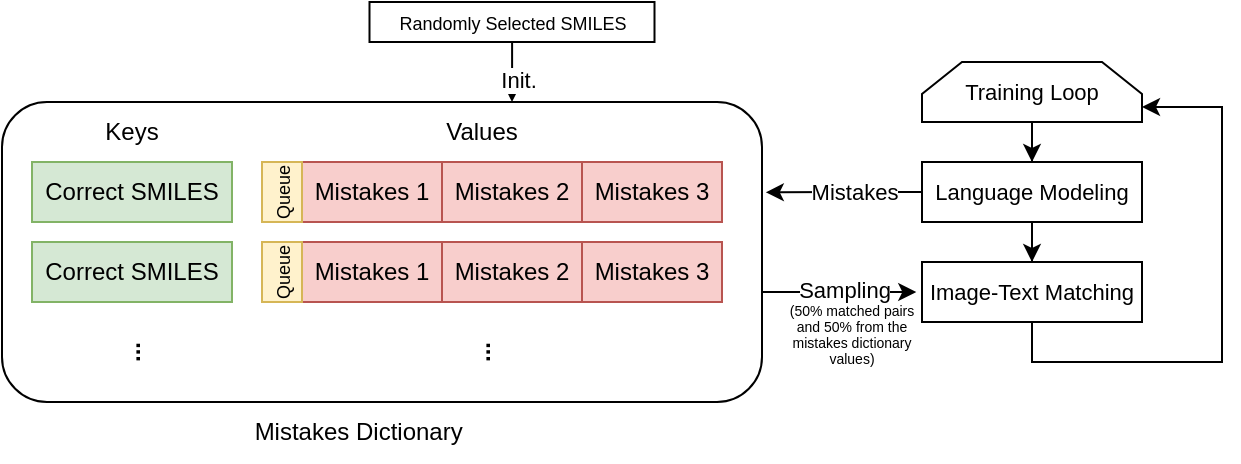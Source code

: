 <mxfile version="24.2.5" type="github">
  <diagram name="Page-1" id="_6pJNJo3M6UCELkx7CFU">
    <mxGraphModel dx="637" dy="377" grid="1" gridSize="10" guides="1" tooltips="1" connect="1" arrows="1" fold="1" page="1" pageScale="1" pageWidth="850" pageHeight="1100" math="0" shadow="0">
      <root>
        <mxCell id="0" />
        <mxCell id="1" parent="0" />
        <mxCell id="gpmFab7sYC8m6S0qKqCX-1" value="" style="rounded=1;whiteSpace=wrap;html=1;" vertex="1" parent="1">
          <mxGeometry x="140" y="200" width="380" height="150" as="geometry" />
        </mxCell>
        <mxCell id="gpmFab7sYC8m6S0qKqCX-2" value="Mistakes Dictionary&amp;nbsp;" style="text;html=1;align=center;verticalAlign=middle;whiteSpace=wrap;rounded=0;" vertex="1" parent="1">
          <mxGeometry x="215" y="350" width="210" height="30" as="geometry" />
        </mxCell>
        <mxCell id="gpmFab7sYC8m6S0qKqCX-3" value="Correct SMILES" style="text;html=1;align=center;verticalAlign=middle;whiteSpace=wrap;rounded=0;fillColor=#d5e8d4;strokeColor=#82b366;" vertex="1" parent="1">
          <mxGeometry x="155" y="230" width="100" height="30" as="geometry" />
        </mxCell>
        <mxCell id="gpmFab7sYC8m6S0qKqCX-9" value="Mistakes 1" style="rounded=0;whiteSpace=wrap;html=1;fillColor=#f8cecc;strokeColor=#b85450;" vertex="1" parent="1">
          <mxGeometry x="290" y="230" width="70" height="30" as="geometry" />
        </mxCell>
        <mxCell id="gpmFab7sYC8m6S0qKqCX-10" value="Mistakes 2" style="rounded=0;whiteSpace=wrap;html=1;fillColor=#f8cecc;strokeColor=#b85450;" vertex="1" parent="1">
          <mxGeometry x="360" y="230" width="70" height="30" as="geometry" />
        </mxCell>
        <mxCell id="gpmFab7sYC8m6S0qKqCX-11" value="Mistakes 3" style="rounded=0;whiteSpace=wrap;html=1;fillColor=#f8cecc;strokeColor=#b85450;" vertex="1" parent="1">
          <mxGeometry x="430" y="230" width="70" height="30" as="geometry" />
        </mxCell>
        <mxCell id="gpmFab7sYC8m6S0qKqCX-13" value="&lt;font style=&quot;font-size: 9px;&quot;&gt;Queue&lt;/font&gt;" style="rounded=0;whiteSpace=wrap;html=1;horizontal=0;fillColor=#fff2cc;strokeColor=#d6b656;" vertex="1" parent="1">
          <mxGeometry x="270" y="230" width="20" height="30" as="geometry" />
        </mxCell>
        <mxCell id="gpmFab7sYC8m6S0qKqCX-14" value="Values" style="text;html=1;align=center;verticalAlign=middle;whiteSpace=wrap;rounded=0;" vertex="1" parent="1">
          <mxGeometry x="350" y="200" width="60" height="30" as="geometry" />
        </mxCell>
        <mxCell id="gpmFab7sYC8m6S0qKqCX-15" value="Keys" style="text;html=1;align=center;verticalAlign=middle;whiteSpace=wrap;rounded=0;" vertex="1" parent="1">
          <mxGeometry x="175" y="200" width="60" height="30" as="geometry" />
        </mxCell>
        <mxCell id="gpmFab7sYC8m6S0qKqCX-16" value="Correct SMILES" style="text;html=1;align=center;verticalAlign=middle;whiteSpace=wrap;rounded=0;fillColor=#d5e8d4;strokeColor=#82b366;" vertex="1" parent="1">
          <mxGeometry x="155" y="270" width="100" height="30" as="geometry" />
        </mxCell>
        <mxCell id="gpmFab7sYC8m6S0qKqCX-17" value="Mistakes 1" style="rounded=0;whiteSpace=wrap;html=1;fillColor=#f8cecc;strokeColor=#b85450;" vertex="1" parent="1">
          <mxGeometry x="290" y="270" width="70" height="30" as="geometry" />
        </mxCell>
        <mxCell id="gpmFab7sYC8m6S0qKqCX-18" value="Mistakes 2" style="rounded=0;whiteSpace=wrap;html=1;fillColor=#f8cecc;strokeColor=#b85450;" vertex="1" parent="1">
          <mxGeometry x="360" y="270" width="70" height="30" as="geometry" />
        </mxCell>
        <mxCell id="gpmFab7sYC8m6S0qKqCX-19" value="Mistakes 3" style="rounded=0;whiteSpace=wrap;html=1;fillColor=#f8cecc;strokeColor=#b85450;" vertex="1" parent="1">
          <mxGeometry x="430" y="270" width="70" height="30" as="geometry" />
        </mxCell>
        <mxCell id="gpmFab7sYC8m6S0qKqCX-20" value="&lt;font style=&quot;font-size: 9px;&quot;&gt;Queue&lt;/font&gt;" style="rounded=0;whiteSpace=wrap;html=1;horizontal=0;fillColor=#fff2cc;strokeColor=#d6b656;" vertex="1" parent="1">
          <mxGeometry x="270" y="270" width="20" height="30" as="geometry" />
        </mxCell>
        <mxCell id="gpmFab7sYC8m6S0qKqCX-22" value="&lt;b&gt;...&lt;/b&gt;" style="text;html=1;align=center;verticalAlign=middle;whiteSpace=wrap;rounded=0;horizontal=0;" vertex="1" parent="1">
          <mxGeometry x="350" y="310" width="60" height="30" as="geometry" />
        </mxCell>
        <mxCell id="gpmFab7sYC8m6S0qKqCX-23" value="&lt;b&gt;...&lt;/b&gt;" style="text;html=1;align=center;verticalAlign=middle;whiteSpace=wrap;rounded=0;horizontal=0;" vertex="1" parent="1">
          <mxGeometry x="175" y="310" width="60" height="30" as="geometry" />
        </mxCell>
        <mxCell id="gpmFab7sYC8m6S0qKqCX-29" style="edgeStyle=orthogonalEdgeStyle;rounded=0;orthogonalLoop=1;jettySize=auto;html=1;entryX=0.5;entryY=0;entryDx=0;entryDy=0;" edge="1" parent="1" source="gpmFab7sYC8m6S0qKqCX-24" target="gpmFab7sYC8m6S0qKqCX-26">
          <mxGeometry relative="1" as="geometry" />
        </mxCell>
        <mxCell id="gpmFab7sYC8m6S0qKqCX-24" value="Training Loop" style="shape=loopLimit;whiteSpace=wrap;html=1;fontSize=11;" vertex="1" parent="1">
          <mxGeometry x="600" y="180" width="110" height="30" as="geometry" />
        </mxCell>
        <mxCell id="gpmFab7sYC8m6S0qKqCX-38" style="edgeStyle=orthogonalEdgeStyle;rounded=0;orthogonalLoop=1;jettySize=auto;html=1;entryX=0.5;entryY=0;entryDx=0;entryDy=0;" edge="1" parent="1" source="gpmFab7sYC8m6S0qKqCX-26" target="gpmFab7sYC8m6S0qKqCX-37">
          <mxGeometry relative="1" as="geometry" />
        </mxCell>
        <mxCell id="gpmFab7sYC8m6S0qKqCX-26" value="&lt;font style=&quot;font-size: 11px;&quot;&gt;Language Modeling&lt;/font&gt;" style="rounded=0;whiteSpace=wrap;html=1;" vertex="1" parent="1">
          <mxGeometry x="600" y="230" width="110" height="30" as="geometry" />
        </mxCell>
        <mxCell id="gpmFab7sYC8m6S0qKqCX-33" style="edgeStyle=orthogonalEdgeStyle;rounded=0;orthogonalLoop=1;jettySize=auto;html=1;entryX=0.75;entryY=0;entryDx=0;entryDy=0;" edge="1" parent="1" source="gpmFab7sYC8m6S0qKqCX-32" target="gpmFab7sYC8m6S0qKqCX-14">
          <mxGeometry relative="1" as="geometry" />
        </mxCell>
        <mxCell id="gpmFab7sYC8m6S0qKqCX-34" value="Init." style="edgeLabel;html=1;align=center;verticalAlign=middle;resizable=0;points=[];" vertex="1" connectable="0" parent="gpmFab7sYC8m6S0qKqCX-33">
          <mxGeometry x="0.24" y="3" relative="1" as="geometry">
            <mxPoint as="offset" />
          </mxGeometry>
        </mxCell>
        <mxCell id="gpmFab7sYC8m6S0qKqCX-32" value="&lt;font style=&quot;font-size: 9px;&quot;&gt;Randomly Selected SMILES&lt;/font&gt;" style="rounded=0;whiteSpace=wrap;html=1;" vertex="1" parent="1">
          <mxGeometry x="323.75" y="150" width="142.5" height="20" as="geometry" />
        </mxCell>
        <mxCell id="gpmFab7sYC8m6S0qKqCX-35" style="edgeStyle=orthogonalEdgeStyle;rounded=0;orthogonalLoop=1;jettySize=auto;html=1;entryX=1.005;entryY=0.301;entryDx=0;entryDy=0;entryPerimeter=0;" edge="1" parent="1" source="gpmFab7sYC8m6S0qKqCX-26" target="gpmFab7sYC8m6S0qKqCX-1">
          <mxGeometry relative="1" as="geometry">
            <mxPoint x="550" y="245.45" as="targetPoint" />
          </mxGeometry>
        </mxCell>
        <mxCell id="gpmFab7sYC8m6S0qKqCX-36" value="Mistakes" style="edgeLabel;html=1;align=center;verticalAlign=middle;resizable=0;points=[];" vertex="1" connectable="0" parent="gpmFab7sYC8m6S0qKqCX-35">
          <mxGeometry x="-0.144" relative="1" as="geometry">
            <mxPoint x="-1" as="offset" />
          </mxGeometry>
        </mxCell>
        <mxCell id="gpmFab7sYC8m6S0qKqCX-44" style="edgeStyle=orthogonalEdgeStyle;rounded=0;orthogonalLoop=1;jettySize=auto;html=1;entryX=1;entryY=0.75;entryDx=0;entryDy=0;" edge="1" parent="1" source="gpmFab7sYC8m6S0qKqCX-37" target="gpmFab7sYC8m6S0qKqCX-24">
          <mxGeometry relative="1" as="geometry">
            <Array as="points">
              <mxPoint x="655" y="330" />
              <mxPoint x="750" y="330" />
              <mxPoint x="750" y="202" />
            </Array>
          </mxGeometry>
        </mxCell>
        <mxCell id="gpmFab7sYC8m6S0qKqCX-37" value="&lt;font style=&quot;font-size: 11px;&quot;&gt;Image-Text Matching&lt;/font&gt;" style="rounded=0;whiteSpace=wrap;html=1;" vertex="1" parent="1">
          <mxGeometry x="600" y="280" width="110" height="30" as="geometry" />
        </mxCell>
        <mxCell id="gpmFab7sYC8m6S0qKqCX-40" style="edgeStyle=orthogonalEdgeStyle;rounded=0;orthogonalLoop=1;jettySize=auto;html=1;entryX=-0.026;entryY=0.5;entryDx=0;entryDy=0;entryPerimeter=0;" edge="1" parent="1" source="gpmFab7sYC8m6S0qKqCX-1" target="gpmFab7sYC8m6S0qKqCX-37">
          <mxGeometry relative="1" as="geometry">
            <Array as="points">
              <mxPoint x="540" y="295" />
              <mxPoint x="540" y="295" />
            </Array>
          </mxGeometry>
        </mxCell>
        <mxCell id="gpmFab7sYC8m6S0qKqCX-41" value="Sampling" style="edgeLabel;html=1;align=center;verticalAlign=middle;resizable=0;points=[];" vertex="1" connectable="0" parent="gpmFab7sYC8m6S0qKqCX-40">
          <mxGeometry x="0.052" y="1" relative="1" as="geometry">
            <mxPoint as="offset" />
          </mxGeometry>
        </mxCell>
        <mxCell id="gpmFab7sYC8m6S0qKqCX-43" value="&lt;p style=&quot;line-height: 50%;&quot;&gt;&lt;font style=&quot;font-size: 7px;&quot;&gt;(50% matched pairs and 50% from the mistakes dictionary values)&lt;/font&gt;&lt;/p&gt;" style="text;html=1;align=center;verticalAlign=middle;whiteSpace=wrap;rounded=0;" vertex="1" parent="1">
          <mxGeometry x="530" y="300" width="70" height="30" as="geometry" />
        </mxCell>
      </root>
    </mxGraphModel>
  </diagram>
</mxfile>
